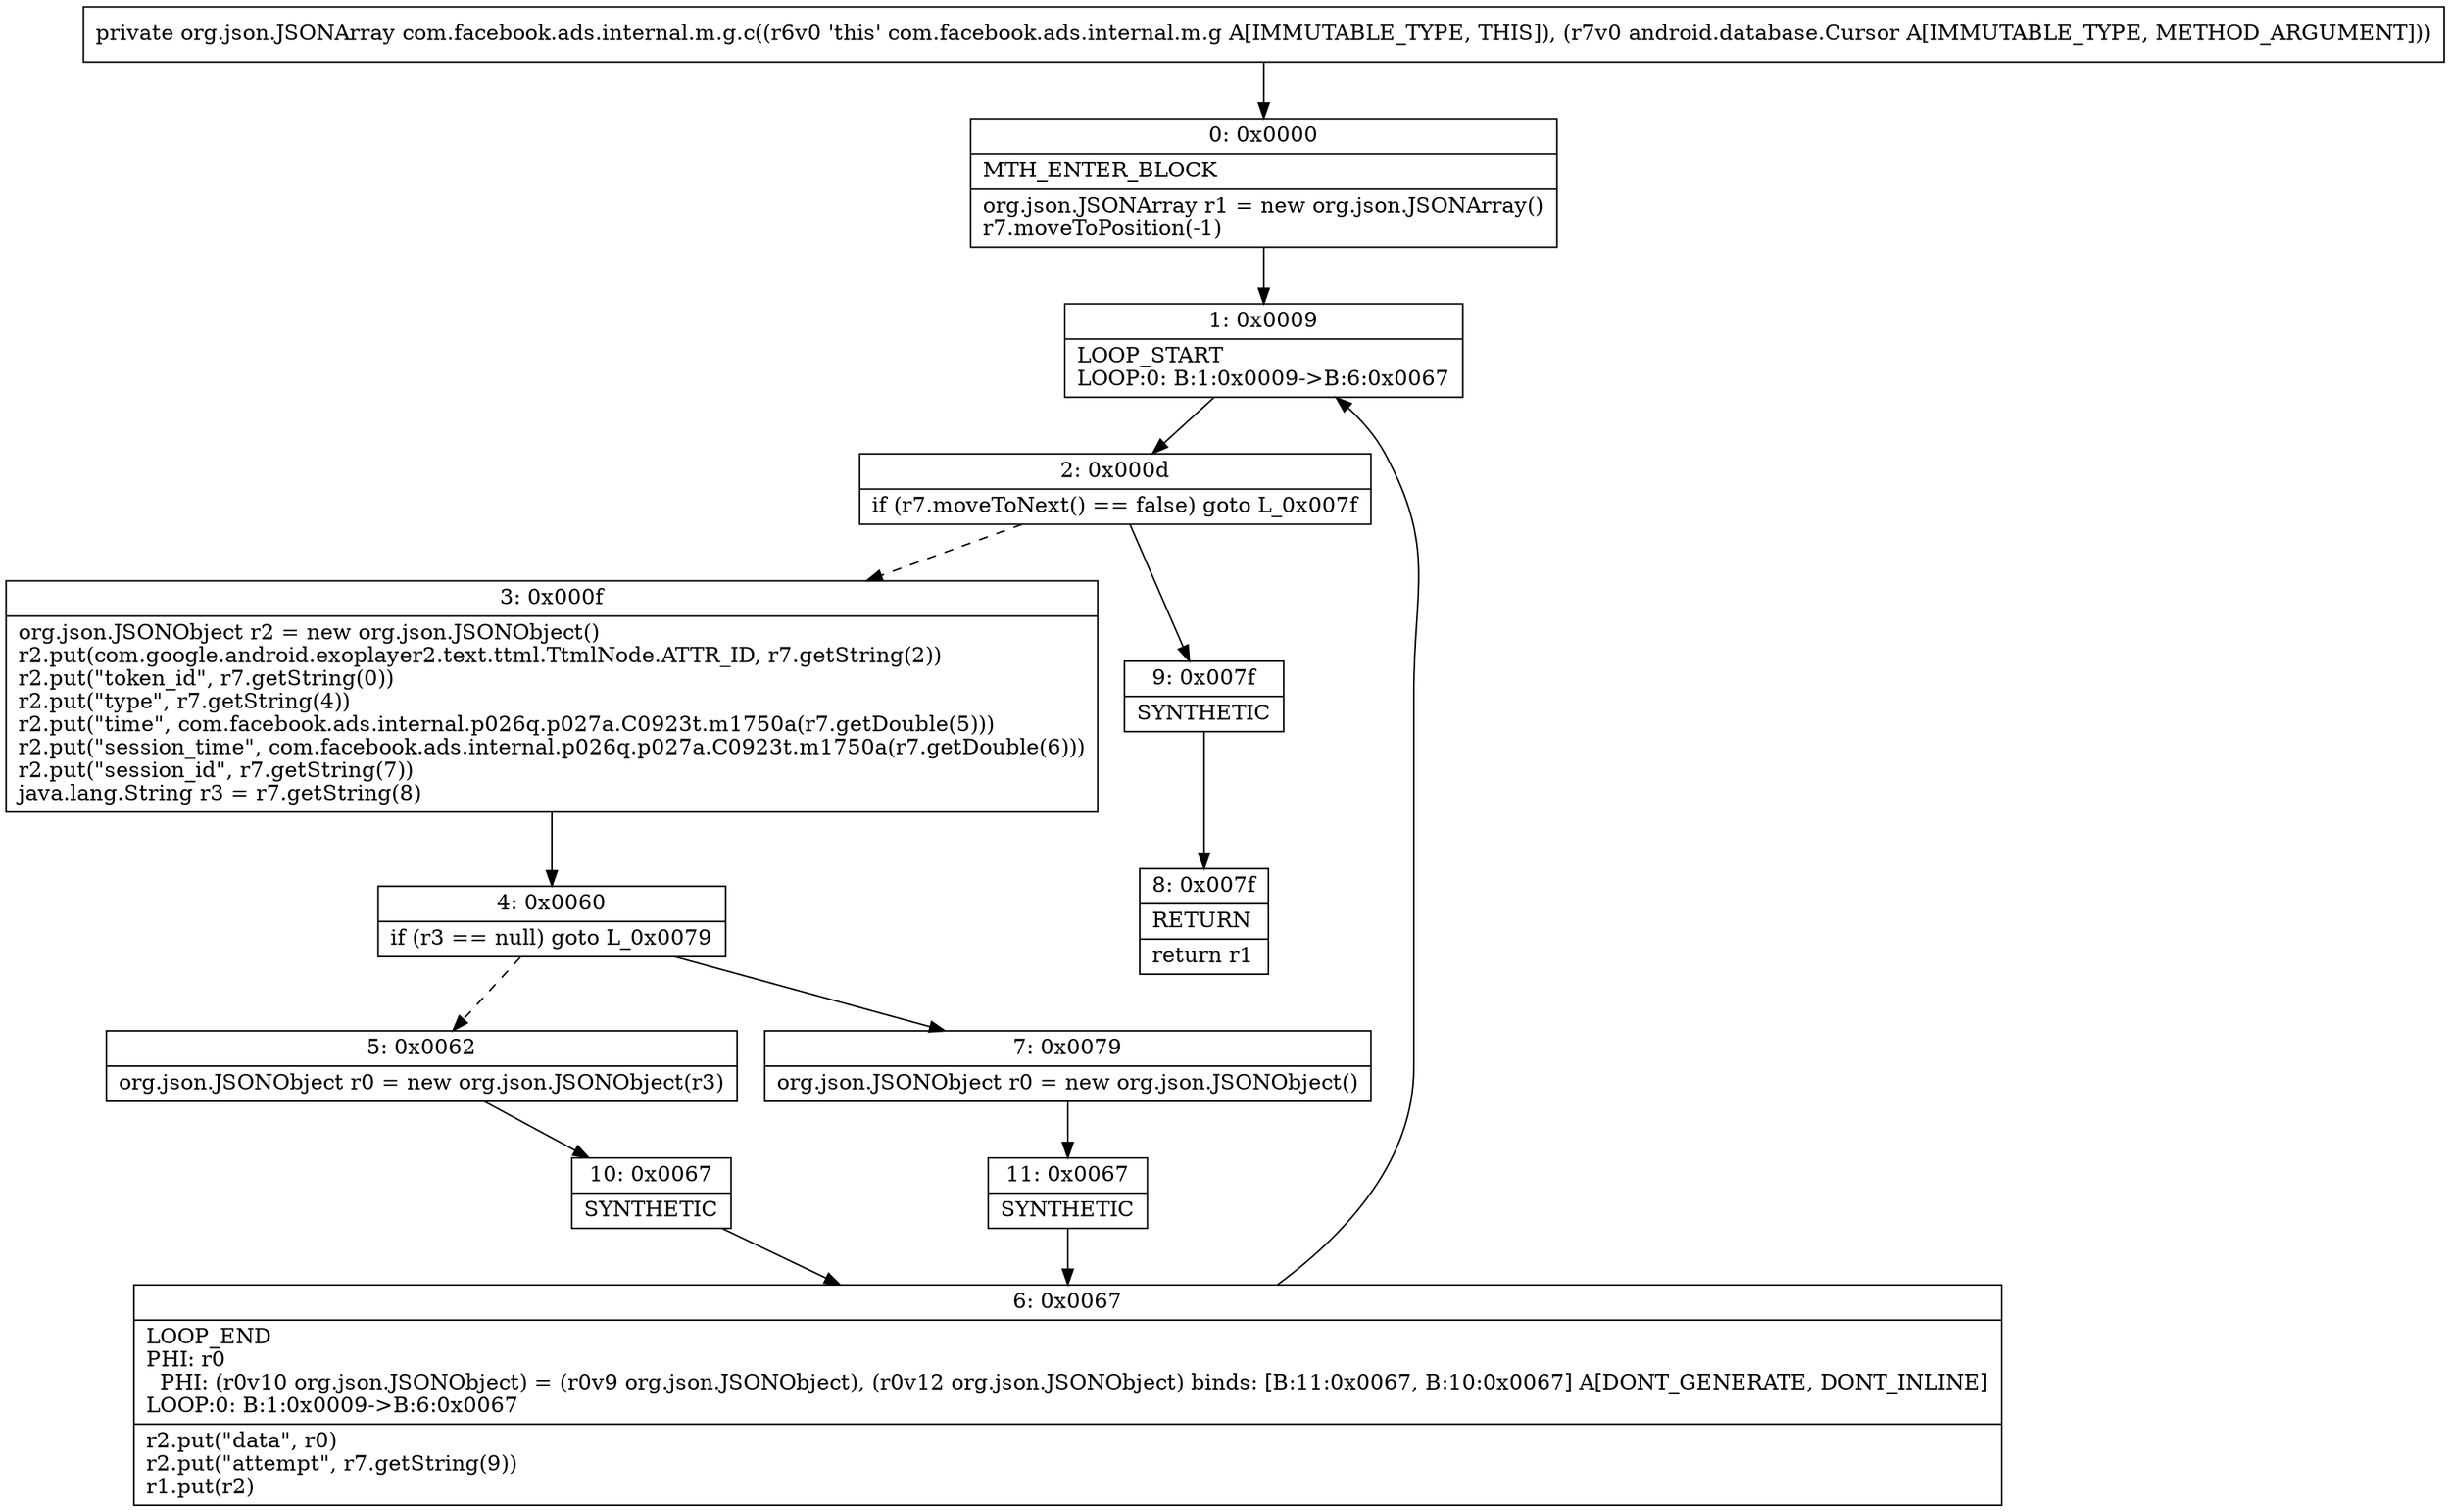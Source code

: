 digraph "CFG forcom.facebook.ads.internal.m.g.c(Landroid\/database\/Cursor;)Lorg\/json\/JSONArray;" {
Node_0 [shape=record,label="{0\:\ 0x0000|MTH_ENTER_BLOCK\l|org.json.JSONArray r1 = new org.json.JSONArray()\lr7.moveToPosition(\-1)\l}"];
Node_1 [shape=record,label="{1\:\ 0x0009|LOOP_START\lLOOP:0: B:1:0x0009\-\>B:6:0x0067\l}"];
Node_2 [shape=record,label="{2\:\ 0x000d|if (r7.moveToNext() == false) goto L_0x007f\l}"];
Node_3 [shape=record,label="{3\:\ 0x000f|org.json.JSONObject r2 = new org.json.JSONObject()\lr2.put(com.google.android.exoplayer2.text.ttml.TtmlNode.ATTR_ID, r7.getString(2))\lr2.put(\"token_id\", r7.getString(0))\lr2.put(\"type\", r7.getString(4))\lr2.put(\"time\", com.facebook.ads.internal.p026q.p027a.C0923t.m1750a(r7.getDouble(5)))\lr2.put(\"session_time\", com.facebook.ads.internal.p026q.p027a.C0923t.m1750a(r7.getDouble(6)))\lr2.put(\"session_id\", r7.getString(7))\ljava.lang.String r3 = r7.getString(8)\l}"];
Node_4 [shape=record,label="{4\:\ 0x0060|if (r3 == null) goto L_0x0079\l}"];
Node_5 [shape=record,label="{5\:\ 0x0062|org.json.JSONObject r0 = new org.json.JSONObject(r3)\l}"];
Node_6 [shape=record,label="{6\:\ 0x0067|LOOP_END\lPHI: r0 \l  PHI: (r0v10 org.json.JSONObject) = (r0v9 org.json.JSONObject), (r0v12 org.json.JSONObject) binds: [B:11:0x0067, B:10:0x0067] A[DONT_GENERATE, DONT_INLINE]\lLOOP:0: B:1:0x0009\-\>B:6:0x0067\l|r2.put(\"data\", r0)\lr2.put(\"attempt\", r7.getString(9))\lr1.put(r2)\l}"];
Node_7 [shape=record,label="{7\:\ 0x0079|org.json.JSONObject r0 = new org.json.JSONObject()\l}"];
Node_8 [shape=record,label="{8\:\ 0x007f|RETURN\l|return r1\l}"];
Node_9 [shape=record,label="{9\:\ 0x007f|SYNTHETIC\l}"];
Node_10 [shape=record,label="{10\:\ 0x0067|SYNTHETIC\l}"];
Node_11 [shape=record,label="{11\:\ 0x0067|SYNTHETIC\l}"];
MethodNode[shape=record,label="{private org.json.JSONArray com.facebook.ads.internal.m.g.c((r6v0 'this' com.facebook.ads.internal.m.g A[IMMUTABLE_TYPE, THIS]), (r7v0 android.database.Cursor A[IMMUTABLE_TYPE, METHOD_ARGUMENT])) }"];
MethodNode -> Node_0;
Node_0 -> Node_1;
Node_1 -> Node_2;
Node_2 -> Node_3[style=dashed];
Node_2 -> Node_9;
Node_3 -> Node_4;
Node_4 -> Node_5[style=dashed];
Node_4 -> Node_7;
Node_5 -> Node_10;
Node_6 -> Node_1;
Node_7 -> Node_11;
Node_9 -> Node_8;
Node_10 -> Node_6;
Node_11 -> Node_6;
}

